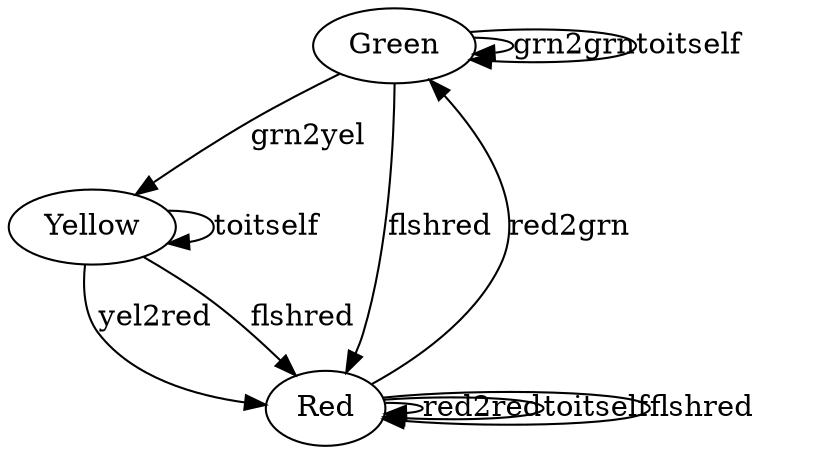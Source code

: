 // stoplight.TrafficLightMachine
digraph {
	Green -> Yellow [label=grn2yel]
	Green -> Green [label=grn2grn]
	Green -> Green [label=toitself]
	Green -> Red [label=flshred]
	Red -> Green [label=red2grn]
	Red -> Red [label=red2red]
	Red -> Red [label=toitself]
	Red -> Red [label=flshred]
	Yellow -> Red [label=yel2red]
	Yellow -> Yellow [label=toitself]
	Yellow -> Red [label=flshred]
}
